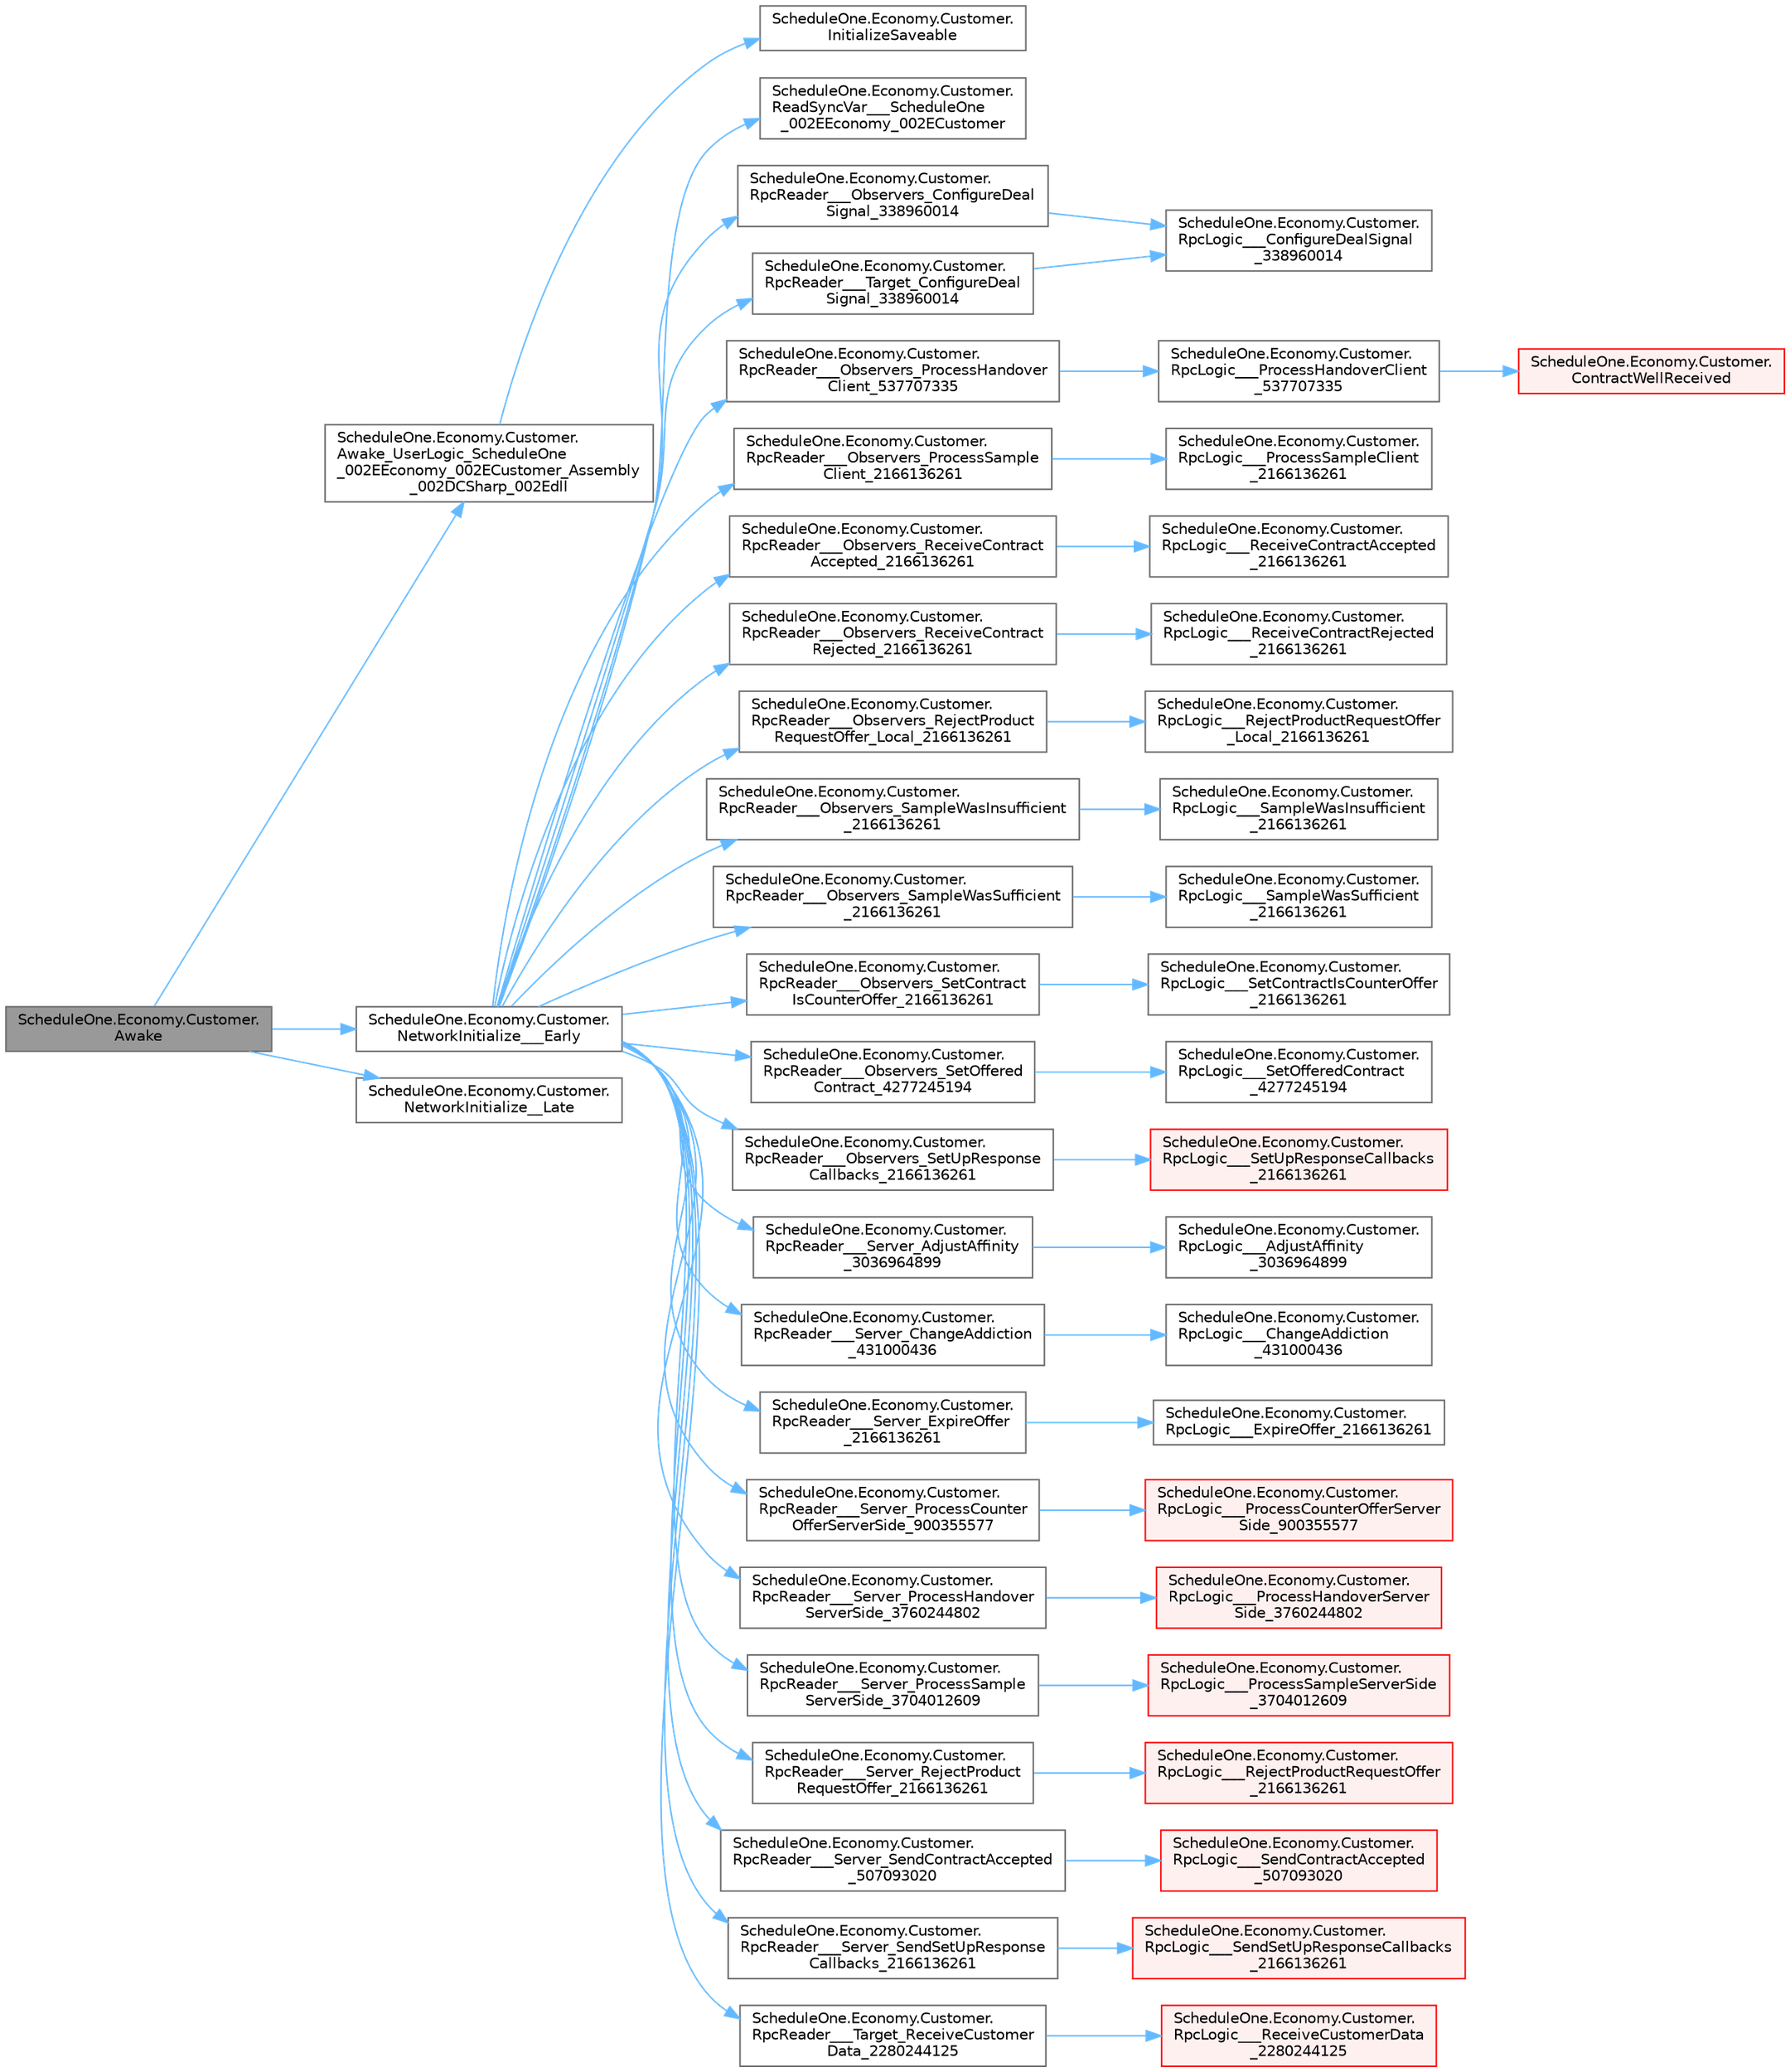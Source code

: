 digraph "ScheduleOne.Economy.Customer.Awake"
{
 // LATEX_PDF_SIZE
  bgcolor="transparent";
  edge [fontname=Helvetica,fontsize=10,labelfontname=Helvetica,labelfontsize=10];
  node [fontname=Helvetica,fontsize=10,shape=box,height=0.2,width=0.4];
  rankdir="LR";
  Node1 [id="Node000001",label="ScheduleOne.Economy.Customer.\lAwake",height=0.2,width=0.4,color="gray40", fillcolor="grey60", style="filled", fontcolor="black",tooltip=" "];
  Node1 -> Node2 [id="edge1_Node000001_Node000002",color="steelblue1",style="solid",tooltip=" "];
  Node2 [id="Node000002",label="ScheduleOne.Economy.Customer.\lAwake_UserLogic_ScheduleOne\l_002EEconomy_002ECustomer_Assembly\l_002DCSharp_002Edll",height=0.2,width=0.4,color="grey40", fillcolor="white", style="filled",URL="$class_schedule_one_1_1_economy_1_1_customer.html#aa20f0cafb779010585b7090812ec982c",tooltip=" "];
  Node2 -> Node3 [id="edge2_Node000002_Node000003",color="steelblue1",style="solid",tooltip=" "];
  Node3 [id="Node000003",label="ScheduleOne.Economy.Customer.\lInitializeSaveable",height=0.2,width=0.4,color="grey40", fillcolor="white", style="filled",URL="$class_schedule_one_1_1_economy_1_1_customer.html#a797cdd855927df6d9e85e7379e4d8c03",tooltip=" "];
  Node1 -> Node4 [id="edge3_Node000001_Node000004",color="steelblue1",style="solid",tooltip=" "];
  Node4 [id="Node000004",label="ScheduleOne.Economy.Customer.\lNetworkInitialize___Early",height=0.2,width=0.4,color="grey40", fillcolor="white", style="filled",URL="$class_schedule_one_1_1_economy_1_1_customer.html#a41b0e0a935285127556b19a6f1f5ab8c",tooltip=" "];
  Node4 -> Node5 [id="edge4_Node000004_Node000005",color="steelblue1",style="solid",tooltip=" "];
  Node5 [id="Node000005",label="ScheduleOne.Economy.Customer.\lReadSyncVar___ScheduleOne\l_002EEconomy_002ECustomer",height=0.2,width=0.4,color="grey40", fillcolor="white", style="filled",URL="$class_schedule_one_1_1_economy_1_1_customer.html#a9efeca22266a8f4b31d752ac14e147fc",tooltip=" "];
  Node4 -> Node6 [id="edge5_Node000004_Node000006",color="steelblue1",style="solid",tooltip=" "];
  Node6 [id="Node000006",label="ScheduleOne.Economy.Customer.\lRpcReader___Observers_ConfigureDeal\lSignal_338960014",height=0.2,width=0.4,color="grey40", fillcolor="white", style="filled",URL="$class_schedule_one_1_1_economy_1_1_customer.html#a59de1a88ee3092b98b78966b252d6ebb",tooltip=" "];
  Node6 -> Node7 [id="edge6_Node000006_Node000007",color="steelblue1",style="solid",tooltip=" "];
  Node7 [id="Node000007",label="ScheduleOne.Economy.Customer.\lRpcLogic___ConfigureDealSignal\l_338960014",height=0.2,width=0.4,color="grey40", fillcolor="white", style="filled",URL="$class_schedule_one_1_1_economy_1_1_customer.html#afba1602548843c13b3b29feeab5bb448",tooltip=" "];
  Node4 -> Node8 [id="edge7_Node000004_Node000008",color="steelblue1",style="solid",tooltip=" "];
  Node8 [id="Node000008",label="ScheduleOne.Economy.Customer.\lRpcReader___Observers_ProcessHandover\lClient_537707335",height=0.2,width=0.4,color="grey40", fillcolor="white", style="filled",URL="$class_schedule_one_1_1_economy_1_1_customer.html#a3b655a39c071d120423e13089204a758",tooltip=" "];
  Node8 -> Node9 [id="edge8_Node000008_Node000009",color="steelblue1",style="solid",tooltip=" "];
  Node9 [id="Node000009",label="ScheduleOne.Economy.Customer.\lRpcLogic___ProcessHandoverClient\l_537707335",height=0.2,width=0.4,color="grey40", fillcolor="white", style="filled",URL="$class_schedule_one_1_1_economy_1_1_customer.html#aaceeddc0d8886cd1ee98b213fbee8ce3",tooltip=" "];
  Node9 -> Node10 [id="edge9_Node000009_Node000010",color="steelblue1",style="solid",tooltip=" "];
  Node10 [id="Node000010",label="ScheduleOne.Economy.Customer.\lContractWellReceived",height=0.2,width=0.4,color="red", fillcolor="#FFF0F0", style="filled",URL="$class_schedule_one_1_1_economy_1_1_customer.html#a8456f0e093fcfa2b77cba7dcb2f81d1c",tooltip=" "];
  Node4 -> Node26 [id="edge10_Node000004_Node000026",color="steelblue1",style="solid",tooltip=" "];
  Node26 [id="Node000026",label="ScheduleOne.Economy.Customer.\lRpcReader___Observers_ProcessSample\lClient_2166136261",height=0.2,width=0.4,color="grey40", fillcolor="white", style="filled",URL="$class_schedule_one_1_1_economy_1_1_customer.html#ae96070d8d80310a8fc298383aa262280",tooltip=" "];
  Node26 -> Node27 [id="edge11_Node000026_Node000027",color="steelblue1",style="solid",tooltip=" "];
  Node27 [id="Node000027",label="ScheduleOne.Economy.Customer.\lRpcLogic___ProcessSampleClient\l_2166136261",height=0.2,width=0.4,color="grey40", fillcolor="white", style="filled",URL="$class_schedule_one_1_1_economy_1_1_customer.html#ad970d62b3e8e5ae2757fb72c0baae125",tooltip=" "];
  Node4 -> Node28 [id="edge12_Node000004_Node000028",color="steelblue1",style="solid",tooltip=" "];
  Node28 [id="Node000028",label="ScheduleOne.Economy.Customer.\lRpcReader___Observers_ReceiveContract\lAccepted_2166136261",height=0.2,width=0.4,color="grey40", fillcolor="white", style="filled",URL="$class_schedule_one_1_1_economy_1_1_customer.html#a8e1c3c7e7dd6adbe4de427e9b6edd2be",tooltip=" "];
  Node28 -> Node29 [id="edge13_Node000028_Node000029",color="steelblue1",style="solid",tooltip=" "];
  Node29 [id="Node000029",label="ScheduleOne.Economy.Customer.\lRpcLogic___ReceiveContractAccepted\l_2166136261",height=0.2,width=0.4,color="grey40", fillcolor="white", style="filled",URL="$class_schedule_one_1_1_economy_1_1_customer.html#a6b9aeae8b61a5602a4bfc9d996b8d089",tooltip=" "];
  Node4 -> Node30 [id="edge14_Node000004_Node000030",color="steelblue1",style="solid",tooltip=" "];
  Node30 [id="Node000030",label="ScheduleOne.Economy.Customer.\lRpcReader___Observers_ReceiveContract\lRejected_2166136261",height=0.2,width=0.4,color="grey40", fillcolor="white", style="filled",URL="$class_schedule_one_1_1_economy_1_1_customer.html#ac0ffa93f16c31ce22b941d18798b712c",tooltip=" "];
  Node30 -> Node31 [id="edge15_Node000030_Node000031",color="steelblue1",style="solid",tooltip=" "];
  Node31 [id="Node000031",label="ScheduleOne.Economy.Customer.\lRpcLogic___ReceiveContractRejected\l_2166136261",height=0.2,width=0.4,color="grey40", fillcolor="white", style="filled",URL="$class_schedule_one_1_1_economy_1_1_customer.html#a7202f159d16948505780a0a3ba7e07f3",tooltip=" "];
  Node4 -> Node32 [id="edge16_Node000004_Node000032",color="steelblue1",style="solid",tooltip=" "];
  Node32 [id="Node000032",label="ScheduleOne.Economy.Customer.\lRpcReader___Observers_RejectProduct\lRequestOffer_Local_2166136261",height=0.2,width=0.4,color="grey40", fillcolor="white", style="filled",URL="$class_schedule_one_1_1_economy_1_1_customer.html#a89ba79ed94f1d9a21285a5281bf28050",tooltip=" "];
  Node32 -> Node33 [id="edge17_Node000032_Node000033",color="steelblue1",style="solid",tooltip=" "];
  Node33 [id="Node000033",label="ScheduleOne.Economy.Customer.\lRpcLogic___RejectProductRequestOffer\l_Local_2166136261",height=0.2,width=0.4,color="grey40", fillcolor="white", style="filled",URL="$class_schedule_one_1_1_economy_1_1_customer.html#aeec1c966da1accfd556ac7f0e304a2bb",tooltip=" "];
  Node4 -> Node34 [id="edge18_Node000004_Node000034",color="steelblue1",style="solid",tooltip=" "];
  Node34 [id="Node000034",label="ScheduleOne.Economy.Customer.\lRpcReader___Observers_SampleWasInsufficient\l_2166136261",height=0.2,width=0.4,color="grey40", fillcolor="white", style="filled",URL="$class_schedule_one_1_1_economy_1_1_customer.html#aecbc1127ab916daa9c136cac1c365f35",tooltip=" "];
  Node34 -> Node35 [id="edge19_Node000034_Node000035",color="steelblue1",style="solid",tooltip=" "];
  Node35 [id="Node000035",label="ScheduleOne.Economy.Customer.\lRpcLogic___SampleWasInsufficient\l_2166136261",height=0.2,width=0.4,color="grey40", fillcolor="white", style="filled",URL="$class_schedule_one_1_1_economy_1_1_customer.html#ac00e9961e0345c121575751f40c2934c",tooltip=" "];
  Node4 -> Node36 [id="edge20_Node000004_Node000036",color="steelblue1",style="solid",tooltip=" "];
  Node36 [id="Node000036",label="ScheduleOne.Economy.Customer.\lRpcReader___Observers_SampleWasSufficient\l_2166136261",height=0.2,width=0.4,color="grey40", fillcolor="white", style="filled",URL="$class_schedule_one_1_1_economy_1_1_customer.html#a6ba24ff6e08379c3ac290d657712f77c",tooltip=" "];
  Node36 -> Node37 [id="edge21_Node000036_Node000037",color="steelblue1",style="solid",tooltip=" "];
  Node37 [id="Node000037",label="ScheduleOne.Economy.Customer.\lRpcLogic___SampleWasSufficient\l_2166136261",height=0.2,width=0.4,color="grey40", fillcolor="white", style="filled",URL="$class_schedule_one_1_1_economy_1_1_customer.html#a09c131bdccdb3cd34e402a122052b6fb",tooltip=" "];
  Node4 -> Node38 [id="edge22_Node000004_Node000038",color="steelblue1",style="solid",tooltip=" "];
  Node38 [id="Node000038",label="ScheduleOne.Economy.Customer.\lRpcReader___Observers_SetContract\lIsCounterOffer_2166136261",height=0.2,width=0.4,color="grey40", fillcolor="white", style="filled",URL="$class_schedule_one_1_1_economy_1_1_customer.html#a610b10ae6777cec5de8d27f675c25d4b",tooltip=" "];
  Node38 -> Node39 [id="edge23_Node000038_Node000039",color="steelblue1",style="solid",tooltip=" "];
  Node39 [id="Node000039",label="ScheduleOne.Economy.Customer.\lRpcLogic___SetContractIsCounterOffer\l_2166136261",height=0.2,width=0.4,color="grey40", fillcolor="white", style="filled",URL="$class_schedule_one_1_1_economy_1_1_customer.html#adbcff8ce4cf2743207bc3510b48513f9",tooltip=" "];
  Node4 -> Node40 [id="edge24_Node000004_Node000040",color="steelblue1",style="solid",tooltip=" "];
  Node40 [id="Node000040",label="ScheduleOne.Economy.Customer.\lRpcReader___Observers_SetOffered\lContract_4277245194",height=0.2,width=0.4,color="grey40", fillcolor="white", style="filled",URL="$class_schedule_one_1_1_economy_1_1_customer.html#aca3995c48c247a21905dddb3478391ed",tooltip=" "];
  Node40 -> Node41 [id="edge25_Node000040_Node000041",color="steelblue1",style="solid",tooltip=" "];
  Node41 [id="Node000041",label="ScheduleOne.Economy.Customer.\lRpcLogic___SetOfferedContract\l_4277245194",height=0.2,width=0.4,color="grey40", fillcolor="white", style="filled",URL="$class_schedule_one_1_1_economy_1_1_customer.html#af3b57dc8a5fe0efc5ab9e79dd726187b",tooltip=" "];
  Node4 -> Node42 [id="edge26_Node000004_Node000042",color="steelblue1",style="solid",tooltip=" "];
  Node42 [id="Node000042",label="ScheduleOne.Economy.Customer.\lRpcReader___Observers_SetUpResponse\lCallbacks_2166136261",height=0.2,width=0.4,color="grey40", fillcolor="white", style="filled",URL="$class_schedule_one_1_1_economy_1_1_customer.html#aaa23a788eeae656857212c2de8745b73",tooltip=" "];
  Node42 -> Node43 [id="edge27_Node000042_Node000043",color="steelblue1",style="solid",tooltip=" "];
  Node43 [id="Node000043",label="ScheduleOne.Economy.Customer.\lRpcLogic___SetUpResponseCallbacks\l_2166136261",height=0.2,width=0.4,color="red", fillcolor="#FFF0F0", style="filled",URL="$class_schedule_one_1_1_economy_1_1_customer.html#ae49793cc575532739ce0d8ba77d0fe81",tooltip=" "];
  Node4 -> Node62 [id="edge28_Node000004_Node000062",color="steelblue1",style="solid",tooltip=" "];
  Node62 [id="Node000062",label="ScheduleOne.Economy.Customer.\lRpcReader___Server_AdjustAffinity\l_3036964899",height=0.2,width=0.4,color="grey40", fillcolor="white", style="filled",URL="$class_schedule_one_1_1_economy_1_1_customer.html#a0c4acae171b80484e826348226b84e37",tooltip=" "];
  Node62 -> Node63 [id="edge29_Node000062_Node000063",color="steelblue1",style="solid",tooltip=" "];
  Node63 [id="Node000063",label="ScheduleOne.Economy.Customer.\lRpcLogic___AdjustAffinity\l_3036964899",height=0.2,width=0.4,color="grey40", fillcolor="white", style="filled",URL="$class_schedule_one_1_1_economy_1_1_customer.html#a22f00ba62ee32b11857b241ff434bf87",tooltip=" "];
  Node4 -> Node64 [id="edge30_Node000004_Node000064",color="steelblue1",style="solid",tooltip=" "];
  Node64 [id="Node000064",label="ScheduleOne.Economy.Customer.\lRpcReader___Server_ChangeAddiction\l_431000436",height=0.2,width=0.4,color="grey40", fillcolor="white", style="filled",URL="$class_schedule_one_1_1_economy_1_1_customer.html#a70d6c2922ee65661a06a507e0175d25a",tooltip=" "];
  Node64 -> Node65 [id="edge31_Node000064_Node000065",color="steelblue1",style="solid",tooltip=" "];
  Node65 [id="Node000065",label="ScheduleOne.Economy.Customer.\lRpcLogic___ChangeAddiction\l_431000436",height=0.2,width=0.4,color="grey40", fillcolor="white", style="filled",URL="$class_schedule_one_1_1_economy_1_1_customer.html#a8cc06fc0b690284b79a953c52752c15d",tooltip=" "];
  Node4 -> Node66 [id="edge32_Node000004_Node000066",color="steelblue1",style="solid",tooltip=" "];
  Node66 [id="Node000066",label="ScheduleOne.Economy.Customer.\lRpcReader___Server_ExpireOffer\l_2166136261",height=0.2,width=0.4,color="grey40", fillcolor="white", style="filled",URL="$class_schedule_one_1_1_economy_1_1_customer.html#a2da5130105cd6dbae41e047fdbd51ae0",tooltip=" "];
  Node66 -> Node67 [id="edge33_Node000066_Node000067",color="steelblue1",style="solid",tooltip=" "];
  Node67 [id="Node000067",label="ScheduleOne.Economy.Customer.\lRpcLogic___ExpireOffer_2166136261",height=0.2,width=0.4,color="grey40", fillcolor="white", style="filled",URL="$class_schedule_one_1_1_economy_1_1_customer.html#a4e1e4533403ee975d7ddcb573cd78313",tooltip=" "];
  Node4 -> Node68 [id="edge34_Node000004_Node000068",color="steelblue1",style="solid",tooltip=" "];
  Node68 [id="Node000068",label="ScheduleOne.Economy.Customer.\lRpcReader___Server_ProcessCounter\lOfferServerSide_900355577",height=0.2,width=0.4,color="grey40", fillcolor="white", style="filled",URL="$class_schedule_one_1_1_economy_1_1_customer.html#a94fb965e3a78e5bc2ead9b91f89fd00f",tooltip=" "];
  Node68 -> Node69 [id="edge35_Node000068_Node000069",color="steelblue1",style="solid",tooltip=" "];
  Node69 [id="Node000069",label="ScheduleOne.Economy.Customer.\lRpcLogic___ProcessCounterOfferServer\lSide_900355577",height=0.2,width=0.4,color="red", fillcolor="#FFF0F0", style="filled",URL="$class_schedule_one_1_1_economy_1_1_customer.html#af17a8ccb31742bbad933daf90603ea53",tooltip=" "];
  Node4 -> Node76 [id="edge36_Node000004_Node000076",color="steelblue1",style="solid",tooltip=" "];
  Node76 [id="Node000076",label="ScheduleOne.Economy.Customer.\lRpcReader___Server_ProcessHandover\lServerSide_3760244802",height=0.2,width=0.4,color="grey40", fillcolor="white", style="filled",URL="$class_schedule_one_1_1_economy_1_1_customer.html#a0603cefd39e810b8f592c90d14d45862",tooltip=" "];
  Node76 -> Node77 [id="edge37_Node000076_Node000077",color="steelblue1",style="solid",tooltip=" "];
  Node77 [id="Node000077",label="ScheduleOne.Economy.Customer.\lRpcLogic___ProcessHandoverServer\lSide_3760244802",height=0.2,width=0.4,color="red", fillcolor="#FFF0F0", style="filled",URL="$class_schedule_one_1_1_economy_1_1_customer.html#a56a6feea52aab418c0f47b754de00e43",tooltip=" "];
  Node4 -> Node81 [id="edge38_Node000004_Node000081",color="steelblue1",style="solid",tooltip=" "];
  Node81 [id="Node000081",label="ScheduleOne.Economy.Customer.\lRpcReader___Server_ProcessSample\lServerSide_3704012609",height=0.2,width=0.4,color="grey40", fillcolor="white", style="filled",URL="$class_schedule_one_1_1_economy_1_1_customer.html#a5d53c579cb68cb6723a5412ea318ce87",tooltip=" "];
  Node81 -> Node82 [id="edge39_Node000081_Node000082",color="steelblue1",style="solid",tooltip=" "];
  Node82 [id="Node000082",label="ScheduleOne.Economy.Customer.\lRpcLogic___ProcessSampleServerSide\l_3704012609",height=0.2,width=0.4,color="red", fillcolor="#FFF0F0", style="filled",URL="$class_schedule_one_1_1_economy_1_1_customer.html#a54df8047d799f7577f91ada5b73d93ab",tooltip=" "];
  Node4 -> Node92 [id="edge40_Node000004_Node000092",color="steelblue1",style="solid",tooltip=" "];
  Node92 [id="Node000092",label="ScheduleOne.Economy.Customer.\lRpcReader___Server_RejectProduct\lRequestOffer_2166136261",height=0.2,width=0.4,color="grey40", fillcolor="white", style="filled",URL="$class_schedule_one_1_1_economy_1_1_customer.html#a53ce1300ee1978eb7ef384a71ae7f8eb",tooltip=" "];
  Node92 -> Node93 [id="edge41_Node000092_Node000093",color="steelblue1",style="solid",tooltip=" "];
  Node93 [id="Node000093",label="ScheduleOne.Economy.Customer.\lRpcLogic___RejectProductRequestOffer\l_2166136261",height=0.2,width=0.4,color="red", fillcolor="#FFF0F0", style="filled",URL="$class_schedule_one_1_1_economy_1_1_customer.html#a315554c45b99dd8d566c269cf504e0e3",tooltip=" "];
  Node4 -> Node96 [id="edge42_Node000004_Node000096",color="steelblue1",style="solid",tooltip=" "];
  Node96 [id="Node000096",label="ScheduleOne.Economy.Customer.\lRpcReader___Server_SendContractAccepted\l_507093020",height=0.2,width=0.4,color="grey40", fillcolor="white", style="filled",URL="$class_schedule_one_1_1_economy_1_1_customer.html#a833f5c6a0f643c6f767aee4b252abafa",tooltip=" "];
  Node96 -> Node97 [id="edge43_Node000096_Node000097",color="steelblue1",style="solid",tooltip=" "];
  Node97 [id="Node000097",label="ScheduleOne.Economy.Customer.\lRpcLogic___SendContractAccepted\l_507093020",height=0.2,width=0.4,color="red", fillcolor="#FFF0F0", style="filled",URL="$class_schedule_one_1_1_economy_1_1_customer.html#af09a56d3da2d717efe466cb77516c172",tooltip=" "];
  Node4 -> Node101 [id="edge44_Node000004_Node000101",color="steelblue1",style="solid",tooltip=" "];
  Node101 [id="Node000101",label="ScheduleOne.Economy.Customer.\lRpcReader___Server_SendSetUpResponse\lCallbacks_2166136261",height=0.2,width=0.4,color="grey40", fillcolor="white", style="filled",URL="$class_schedule_one_1_1_economy_1_1_customer.html#ab9384c67f312c1ea7023aad629fe9afc",tooltip=" "];
  Node101 -> Node102 [id="edge45_Node000101_Node000102",color="steelblue1",style="solid",tooltip=" "];
  Node102 [id="Node000102",label="ScheduleOne.Economy.Customer.\lRpcLogic___SendSetUpResponseCallbacks\l_2166136261",height=0.2,width=0.4,color="red", fillcolor="#FFF0F0", style="filled",URL="$class_schedule_one_1_1_economy_1_1_customer.html#a0f79d8e5b7057de0957042865e0d642d",tooltip=" "];
  Node4 -> Node105 [id="edge46_Node000004_Node000105",color="steelblue1",style="solid",tooltip=" "];
  Node105 [id="Node000105",label="ScheduleOne.Economy.Customer.\lRpcReader___Target_ConfigureDeal\lSignal_338960014",height=0.2,width=0.4,color="grey40", fillcolor="white", style="filled",URL="$class_schedule_one_1_1_economy_1_1_customer.html#a6bd80d93698b73d97e73274ee2986859",tooltip=" "];
  Node105 -> Node7 [id="edge47_Node000105_Node000007",color="steelblue1",style="solid",tooltip=" "];
  Node4 -> Node106 [id="edge48_Node000004_Node000106",color="steelblue1",style="solid",tooltip=" "];
  Node106 [id="Node000106",label="ScheduleOne.Economy.Customer.\lRpcReader___Target_ReceiveCustomer\lData_2280244125",height=0.2,width=0.4,color="grey40", fillcolor="white", style="filled",URL="$class_schedule_one_1_1_economy_1_1_customer.html#a6aac73383014e9380b998e47987d03e7",tooltip=" "];
  Node106 -> Node107 [id="edge49_Node000106_Node000107",color="steelblue1",style="solid",tooltip=" "];
  Node107 [id="Node000107",label="ScheduleOne.Economy.Customer.\lRpcLogic___ReceiveCustomerData\l_2280244125",height=0.2,width=0.4,color="red", fillcolor="#FFF0F0", style="filled",URL="$class_schedule_one_1_1_economy_1_1_customer.html#a394285e3b5d70ea283eb79126c903977",tooltip=" "];
  Node1 -> Node109 [id="edge50_Node000001_Node000109",color="steelblue1",style="solid",tooltip=" "];
  Node109 [id="Node000109",label="ScheduleOne.Economy.Customer.\lNetworkInitialize__Late",height=0.2,width=0.4,color="grey40", fillcolor="white", style="filled",URL="$class_schedule_one_1_1_economy_1_1_customer.html#a50b35167a501180fdc6d727d99751c0a",tooltip=" "];
}
